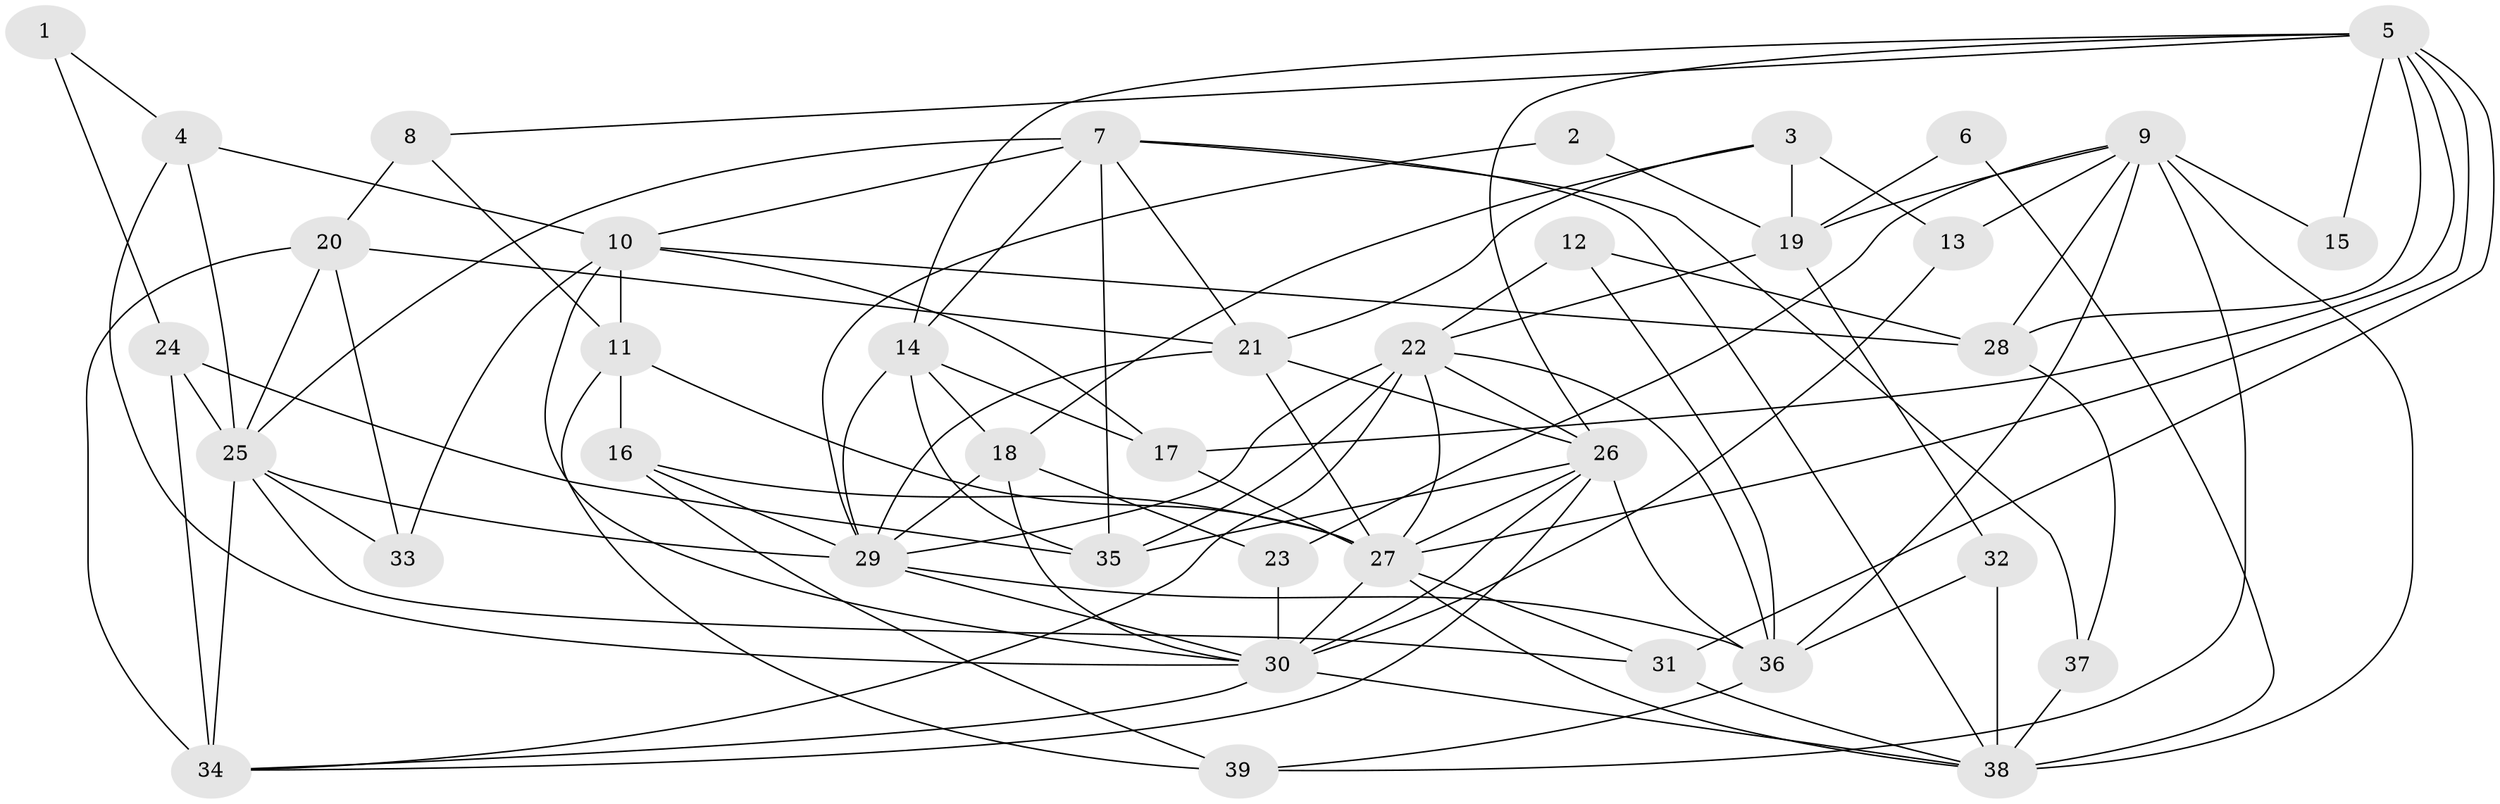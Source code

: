 // original degree distribution, {2: 0.1282051282051282, 6: 0.10256410256410256, 5: 0.23076923076923078, 3: 0.32051282051282054, 4: 0.1794871794871795, 7: 0.01282051282051282, 8: 0.02564102564102564}
// Generated by graph-tools (version 1.1) at 2025/02/03/09/25 03:02:06]
// undirected, 39 vertices, 102 edges
graph export_dot {
graph [start="1"]
  node [color=gray90,style=filled];
  1;
  2;
  3;
  4;
  5;
  6;
  7;
  8;
  9;
  10;
  11;
  12;
  13;
  14;
  15;
  16;
  17;
  18;
  19;
  20;
  21;
  22;
  23;
  24;
  25;
  26;
  27;
  28;
  29;
  30;
  31;
  32;
  33;
  34;
  35;
  36;
  37;
  38;
  39;
  1 -- 4 [weight=1.0];
  1 -- 24 [weight=1.0];
  2 -- 19 [weight=1.0];
  2 -- 29 [weight=1.0];
  3 -- 13 [weight=1.0];
  3 -- 18 [weight=1.0];
  3 -- 19 [weight=2.0];
  3 -- 21 [weight=1.0];
  4 -- 10 [weight=1.0];
  4 -- 25 [weight=1.0];
  4 -- 30 [weight=1.0];
  5 -- 8 [weight=1.0];
  5 -- 14 [weight=1.0];
  5 -- 15 [weight=1.0];
  5 -- 17 [weight=1.0];
  5 -- 26 [weight=1.0];
  5 -- 27 [weight=1.0];
  5 -- 28 [weight=1.0];
  5 -- 31 [weight=1.0];
  6 -- 19 [weight=1.0];
  6 -- 38 [weight=1.0];
  7 -- 10 [weight=1.0];
  7 -- 14 [weight=1.0];
  7 -- 21 [weight=1.0];
  7 -- 25 [weight=1.0];
  7 -- 35 [weight=1.0];
  7 -- 37 [weight=1.0];
  7 -- 38 [weight=1.0];
  8 -- 11 [weight=1.0];
  8 -- 20 [weight=1.0];
  9 -- 13 [weight=1.0];
  9 -- 15 [weight=2.0];
  9 -- 19 [weight=1.0];
  9 -- 23 [weight=1.0];
  9 -- 28 [weight=1.0];
  9 -- 36 [weight=1.0];
  9 -- 38 [weight=1.0];
  9 -- 39 [weight=1.0];
  10 -- 11 [weight=1.0];
  10 -- 17 [weight=1.0];
  10 -- 28 [weight=1.0];
  10 -- 30 [weight=1.0];
  10 -- 33 [weight=1.0];
  11 -- 16 [weight=1.0];
  11 -- 27 [weight=1.0];
  11 -- 39 [weight=1.0];
  12 -- 22 [weight=1.0];
  12 -- 28 [weight=2.0];
  12 -- 36 [weight=2.0];
  13 -- 30 [weight=1.0];
  14 -- 17 [weight=1.0];
  14 -- 18 [weight=1.0];
  14 -- 29 [weight=1.0];
  14 -- 35 [weight=1.0];
  16 -- 27 [weight=1.0];
  16 -- 29 [weight=1.0];
  16 -- 39 [weight=1.0];
  17 -- 27 [weight=1.0];
  18 -- 23 [weight=1.0];
  18 -- 29 [weight=2.0];
  18 -- 30 [weight=1.0];
  19 -- 22 [weight=1.0];
  19 -- 32 [weight=1.0];
  20 -- 21 [weight=1.0];
  20 -- 25 [weight=1.0];
  20 -- 33 [weight=1.0];
  20 -- 34 [weight=1.0];
  21 -- 26 [weight=1.0];
  21 -- 27 [weight=1.0];
  21 -- 29 [weight=1.0];
  22 -- 26 [weight=1.0];
  22 -- 27 [weight=1.0];
  22 -- 29 [weight=1.0];
  22 -- 34 [weight=1.0];
  22 -- 35 [weight=1.0];
  22 -- 36 [weight=1.0];
  23 -- 30 [weight=2.0];
  24 -- 25 [weight=1.0];
  24 -- 34 [weight=2.0];
  24 -- 35 [weight=1.0];
  25 -- 29 [weight=2.0];
  25 -- 31 [weight=1.0];
  25 -- 33 [weight=1.0];
  25 -- 34 [weight=1.0];
  26 -- 27 [weight=1.0];
  26 -- 30 [weight=1.0];
  26 -- 34 [weight=1.0];
  26 -- 35 [weight=2.0];
  26 -- 36 [weight=1.0];
  27 -- 30 [weight=1.0];
  27 -- 31 [weight=1.0];
  27 -- 38 [weight=1.0];
  28 -- 37 [weight=1.0];
  29 -- 30 [weight=1.0];
  29 -- 36 [weight=1.0];
  30 -- 34 [weight=1.0];
  30 -- 38 [weight=1.0];
  31 -- 38 [weight=1.0];
  32 -- 36 [weight=1.0];
  32 -- 38 [weight=1.0];
  36 -- 39 [weight=1.0];
  37 -- 38 [weight=2.0];
}

